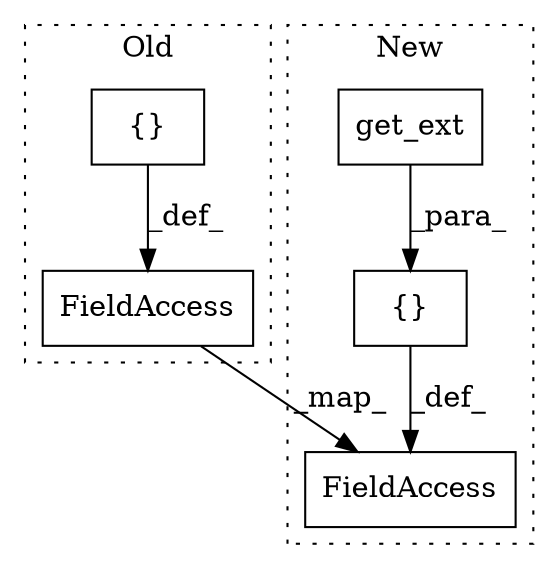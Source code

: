 digraph G {
subgraph cluster0 {
1 [label="{}" a="4" s="1520,1571" l="1,1" shape="box"];
5 [label="FieldAccess" a="22" s="1491" l="11" shape="box"];
label = "Old";
style="dotted";
}
subgraph cluster1 {
2 [label="get_ext" a="32" s="1625,1682" l="8,1" shape="box"];
3 [label="{}" a="4" s="1520,1744" l="1,1" shape="box"];
4 [label="FieldAccess" a="22" s="1491" l="11" shape="box"];
label = "New";
style="dotted";
}
1 -> 5 [label="_def_"];
2 -> 3 [label="_para_"];
3 -> 4 [label="_def_"];
5 -> 4 [label="_map_"];
}